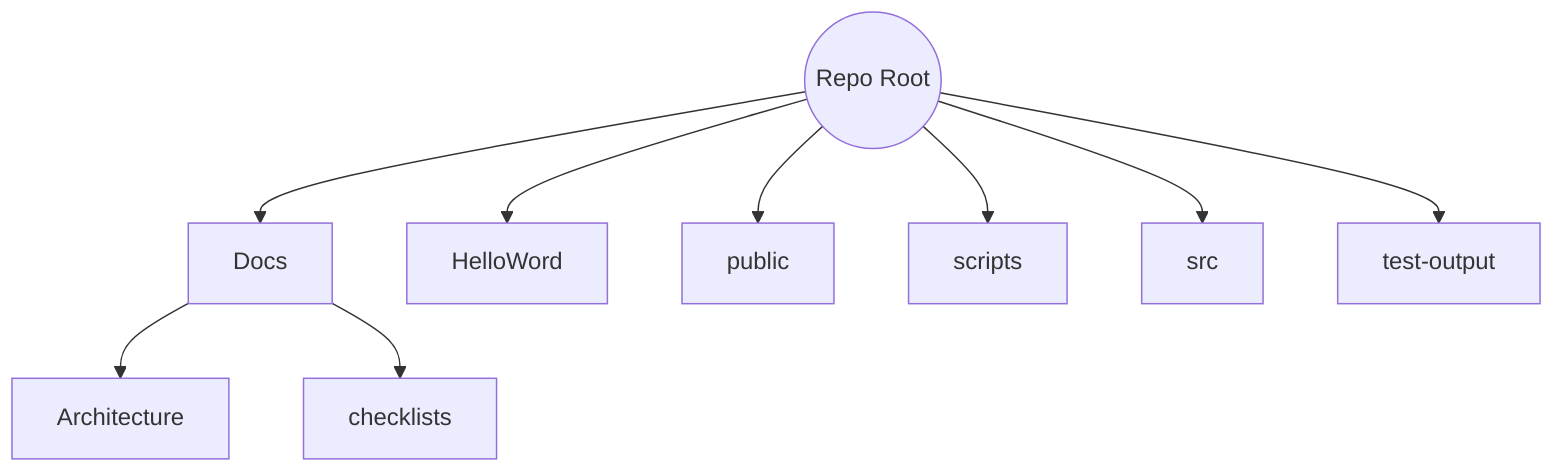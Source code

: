 flowchart TD
    root((Repo Root))
    root --> Docs
    Docs --> Architecture
    Docs --> checklists
    root --> HelloWord
    root --> public
    root --> scripts
    root --> src
    root --> test-output